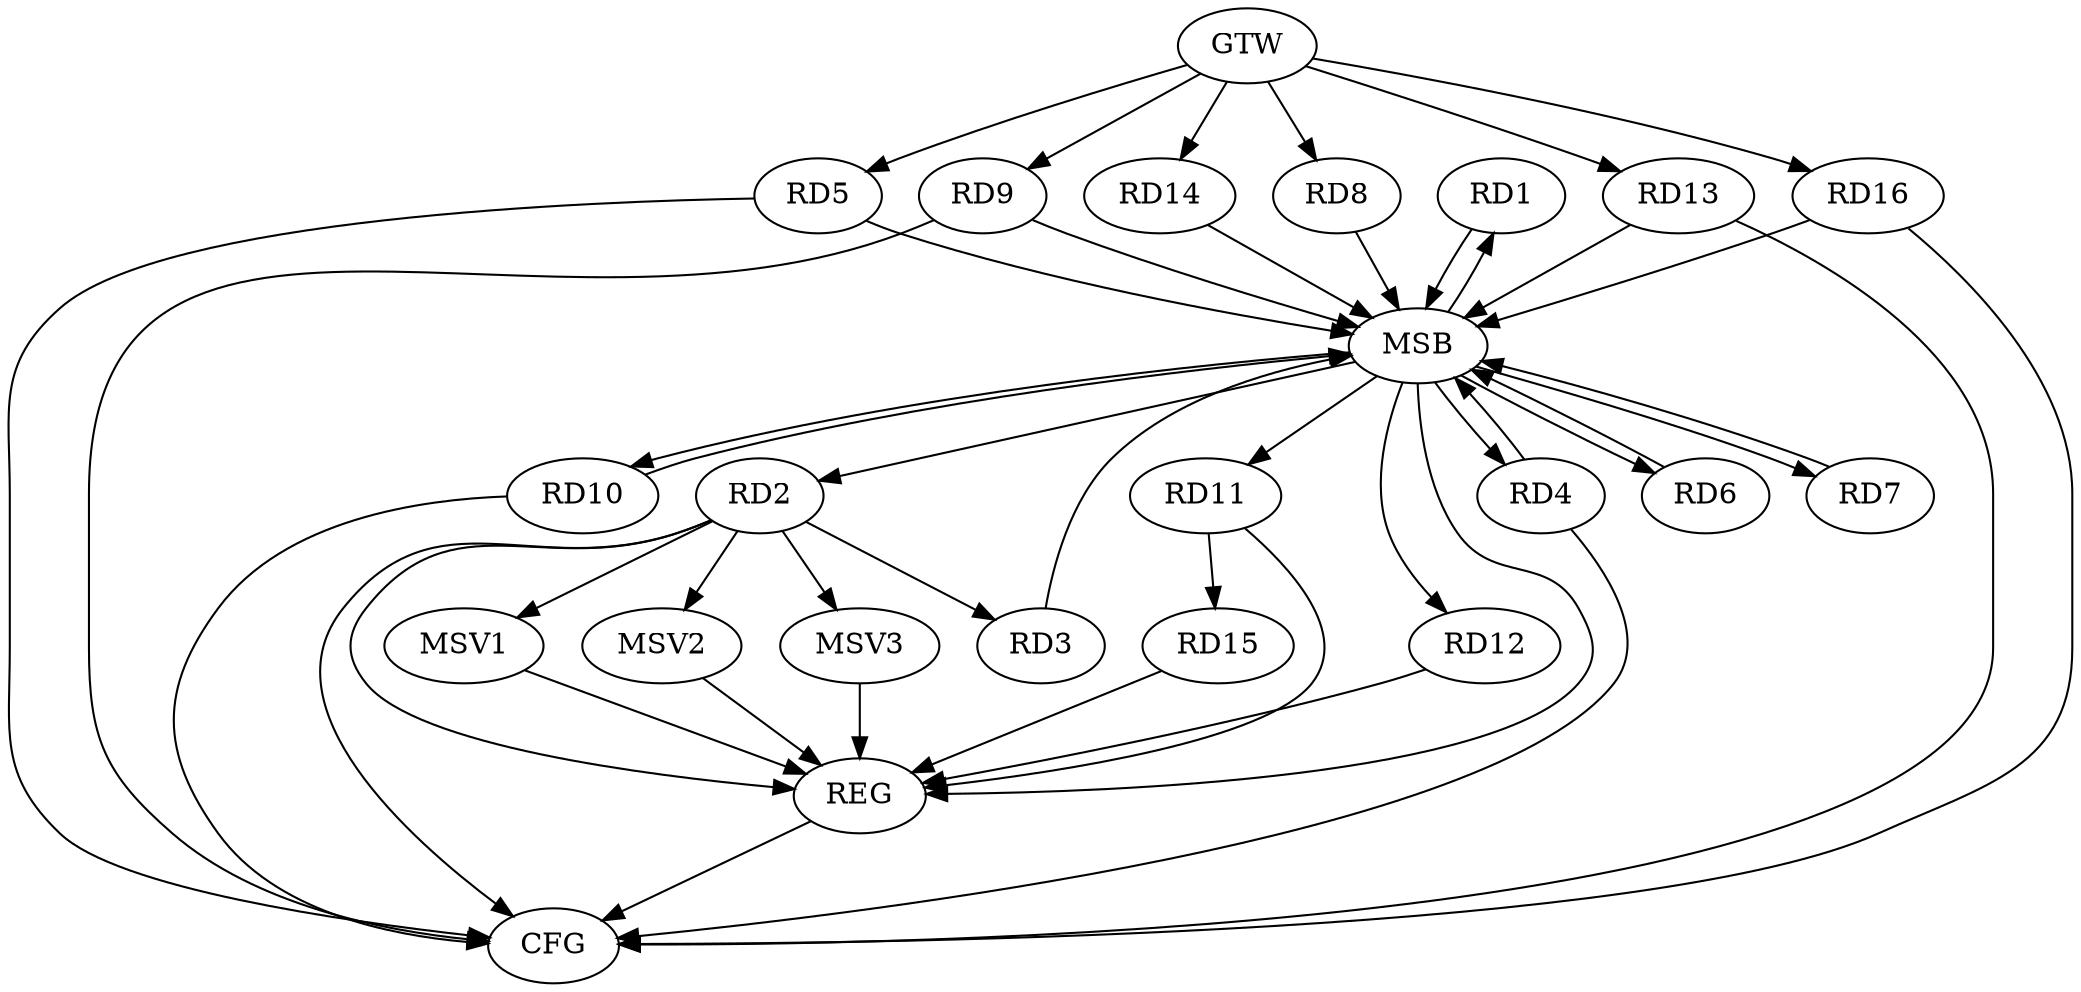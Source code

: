 strict digraph G {
  RD1 [ label="RD1" ];
  RD2 [ label="RD2" ];
  RD3 [ label="RD3" ];
  RD4 [ label="RD4" ];
  RD5 [ label="RD5" ];
  RD6 [ label="RD6" ];
  RD7 [ label="RD7" ];
  RD8 [ label="RD8" ];
  RD9 [ label="RD9" ];
  RD10 [ label="RD10" ];
  RD11 [ label="RD11" ];
  RD12 [ label="RD12" ];
  RD13 [ label="RD13" ];
  RD14 [ label="RD14" ];
  RD15 [ label="RD15" ];
  RD16 [ label="RD16" ];
  GTW [ label="GTW" ];
  REG [ label="REG" ];
  MSB [ label="MSB" ];
  CFG [ label="CFG" ];
  MSV1 [ label="MSV1" ];
  MSV2 [ label="MSV2" ];
  MSV3 [ label="MSV3" ];
  RD2 -> RD3;
  RD11 -> RD15;
  GTW -> RD5;
  GTW -> RD8;
  GTW -> RD9;
  GTW -> RD13;
  GTW -> RD14;
  GTW -> RD16;
  RD2 -> REG;
  RD11 -> REG;
  RD12 -> REG;
  RD15 -> REG;
  RD1 -> MSB;
  MSB -> REG;
  RD3 -> MSB;
  RD4 -> MSB;
  MSB -> RD10;
  MSB -> RD11;
  RD5 -> MSB;
  RD6 -> MSB;
  RD7 -> MSB;
  MSB -> RD1;
  MSB -> RD4;
  MSB -> RD6;
  MSB -> RD12;
  RD8 -> MSB;
  MSB -> RD7;
  RD9 -> MSB;
  RD10 -> MSB;
  RD13 -> MSB;
  RD14 -> MSB;
  MSB -> RD2;
  RD16 -> MSB;
  RD10 -> CFG;
  RD2 -> CFG;
  RD4 -> CFG;
  RD5 -> CFG;
  RD13 -> CFG;
  RD9 -> CFG;
  RD16 -> CFG;
  REG -> CFG;
  RD2 -> MSV1;
  MSV1 -> REG;
  RD2 -> MSV2;
  MSV2 -> REG;
  RD2 -> MSV3;
  MSV3 -> REG;
}
